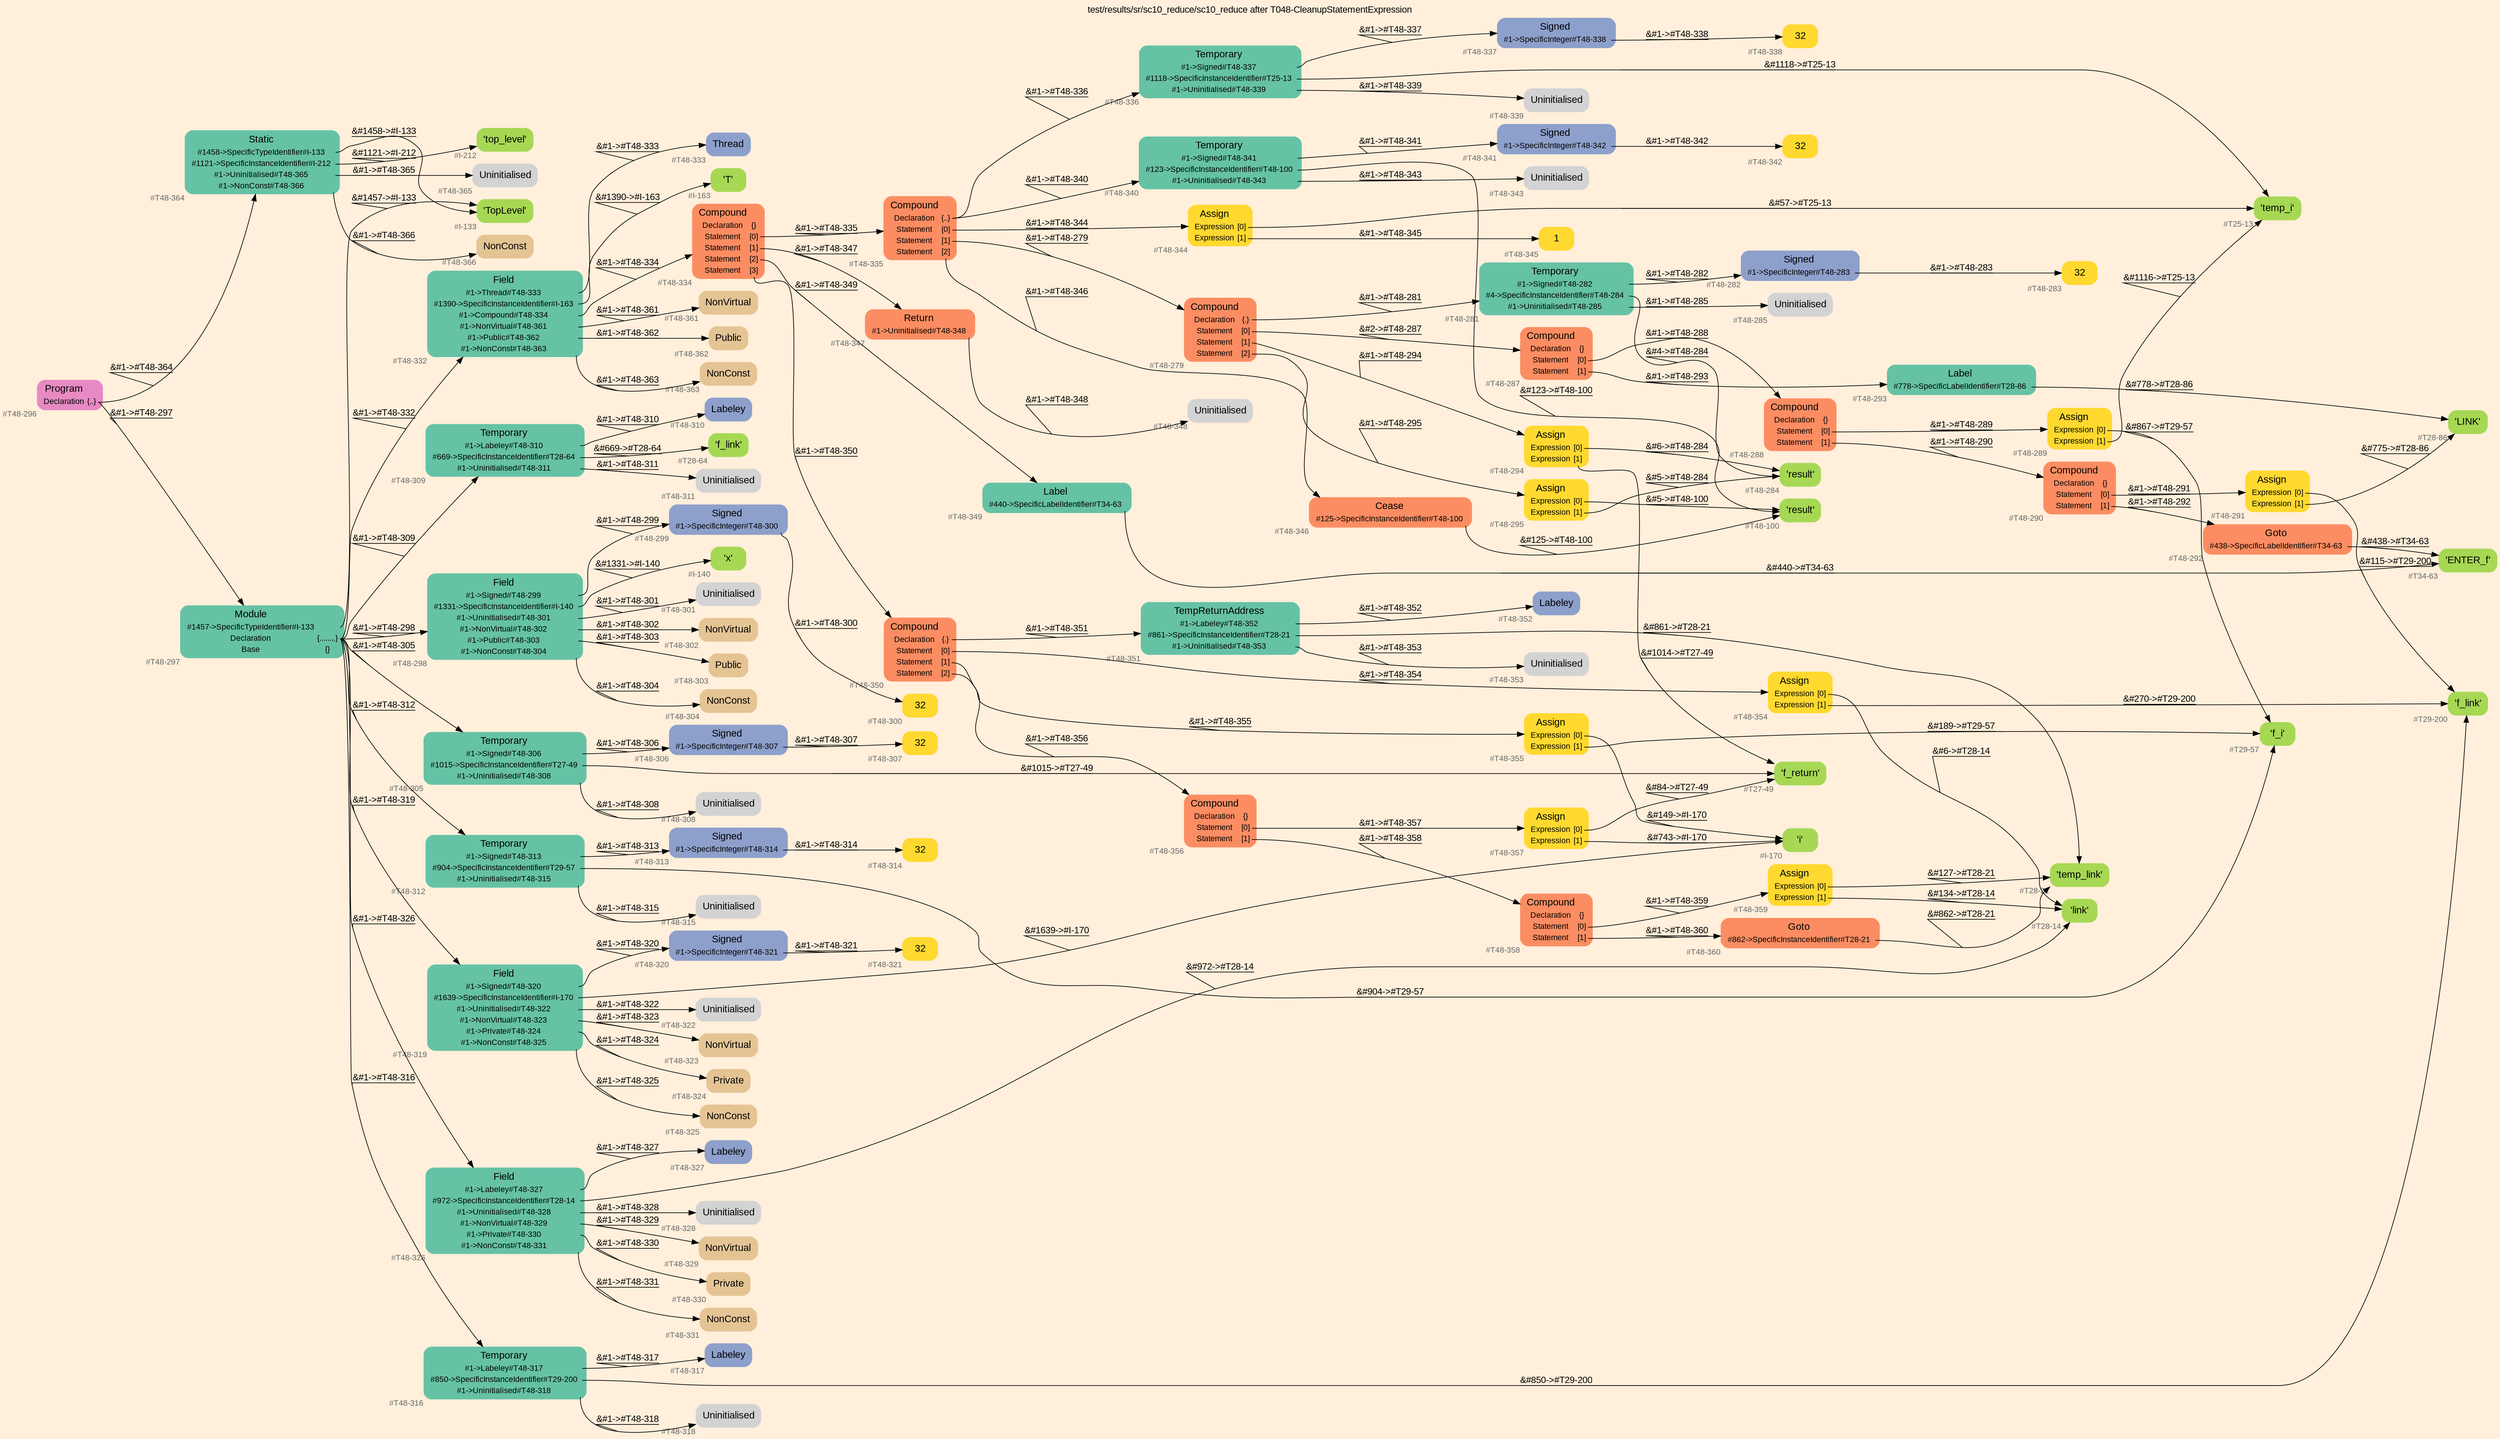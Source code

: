 digraph "test/results/sr/sc10_reduce/sc10_reduce after T048-CleanupStatementExpression" {
label = "test/results/sr/sc10_reduce/sc10_reduce after T048-CleanupStatementExpression"
labelloc = t
graph [
    rankdir = "LR"
    ranksep = 0.3
    bgcolor = antiquewhite1
    color = black
    fontcolor = black
    fontname = "Arial"
];
node [
    fontname = "Arial"
];
edge [
    fontname = "Arial"
];

// -------------------- node figure --------------------
// -------- block #T48-296 ----------
"#T48-296" [
    fillcolor = "/set28/4"
    xlabel = "#T48-296"
    fontsize = "12"
    fontcolor = grey40
    shape = "plaintext"
    label = <<TABLE BORDER="0" CELLBORDER="0" CELLSPACING="0">
     <TR><TD><FONT COLOR="black" POINT-SIZE="15">Program</FONT></TD></TR>
     <TR><TD><FONT COLOR="black" POINT-SIZE="12">Declaration</FONT></TD><TD PORT="port0"><FONT COLOR="black" POINT-SIZE="12">{..}</FONT></TD></TR>
    </TABLE>>
    style = "rounded,filled"
];

// -------- block #T48-297 ----------
"#T48-297" [
    fillcolor = "/set28/1"
    xlabel = "#T48-297"
    fontsize = "12"
    fontcolor = grey40
    shape = "plaintext"
    label = <<TABLE BORDER="0" CELLBORDER="0" CELLSPACING="0">
     <TR><TD><FONT COLOR="black" POINT-SIZE="15">Module</FONT></TD></TR>
     <TR><TD><FONT COLOR="black" POINT-SIZE="12">#1457-&gt;SpecificTypeIdentifier#I-133</FONT></TD><TD PORT="port0"></TD></TR>
     <TR><TD><FONT COLOR="black" POINT-SIZE="12">Declaration</FONT></TD><TD PORT="port1"><FONT COLOR="black" POINT-SIZE="12">{........}</FONT></TD></TR>
     <TR><TD><FONT COLOR="black" POINT-SIZE="12">Base</FONT></TD><TD PORT="port2"><FONT COLOR="black" POINT-SIZE="12">{}</FONT></TD></TR>
    </TABLE>>
    style = "rounded,filled"
];

// -------- block #I-133 ----------
"#I-133" [
    fillcolor = "/set28/5"
    xlabel = "#I-133"
    fontsize = "12"
    fontcolor = grey40
    shape = "plaintext"
    label = <<TABLE BORDER="0" CELLBORDER="0" CELLSPACING="0">
     <TR><TD><FONT COLOR="black" POINT-SIZE="15">'TopLevel'</FONT></TD></TR>
    </TABLE>>
    style = "rounded,filled"
];

// -------- block #T48-298 ----------
"#T48-298" [
    fillcolor = "/set28/1"
    xlabel = "#T48-298"
    fontsize = "12"
    fontcolor = grey40
    shape = "plaintext"
    label = <<TABLE BORDER="0" CELLBORDER="0" CELLSPACING="0">
     <TR><TD><FONT COLOR="black" POINT-SIZE="15">Field</FONT></TD></TR>
     <TR><TD><FONT COLOR="black" POINT-SIZE="12">#1-&gt;Signed#T48-299</FONT></TD><TD PORT="port0"></TD></TR>
     <TR><TD><FONT COLOR="black" POINT-SIZE="12">#1331-&gt;SpecificInstanceIdentifier#I-140</FONT></TD><TD PORT="port1"></TD></TR>
     <TR><TD><FONT COLOR="black" POINT-SIZE="12">#1-&gt;Uninitialised#T48-301</FONT></TD><TD PORT="port2"></TD></TR>
     <TR><TD><FONT COLOR="black" POINT-SIZE="12">#1-&gt;NonVirtual#T48-302</FONT></TD><TD PORT="port3"></TD></TR>
     <TR><TD><FONT COLOR="black" POINT-SIZE="12">#1-&gt;Public#T48-303</FONT></TD><TD PORT="port4"></TD></TR>
     <TR><TD><FONT COLOR="black" POINT-SIZE="12">#1-&gt;NonConst#T48-304</FONT></TD><TD PORT="port5"></TD></TR>
    </TABLE>>
    style = "rounded,filled"
];

// -------- block #T48-299 ----------
"#T48-299" [
    fillcolor = "/set28/3"
    xlabel = "#T48-299"
    fontsize = "12"
    fontcolor = grey40
    shape = "plaintext"
    label = <<TABLE BORDER="0" CELLBORDER="0" CELLSPACING="0">
     <TR><TD><FONT COLOR="black" POINT-SIZE="15">Signed</FONT></TD></TR>
     <TR><TD><FONT COLOR="black" POINT-SIZE="12">#1-&gt;SpecificInteger#T48-300</FONT></TD><TD PORT="port0"></TD></TR>
    </TABLE>>
    style = "rounded,filled"
];

// -------- block #T48-300 ----------
"#T48-300" [
    fillcolor = "/set28/6"
    xlabel = "#T48-300"
    fontsize = "12"
    fontcolor = grey40
    shape = "plaintext"
    label = <<TABLE BORDER="0" CELLBORDER="0" CELLSPACING="0">
     <TR><TD><FONT COLOR="black" POINT-SIZE="15">32</FONT></TD></TR>
    </TABLE>>
    style = "rounded,filled"
];

// -------- block #I-140 ----------
"#I-140" [
    fillcolor = "/set28/5"
    xlabel = "#I-140"
    fontsize = "12"
    fontcolor = grey40
    shape = "plaintext"
    label = <<TABLE BORDER="0" CELLBORDER="0" CELLSPACING="0">
     <TR><TD><FONT COLOR="black" POINT-SIZE="15">'x'</FONT></TD></TR>
    </TABLE>>
    style = "rounded,filled"
];

// -------- block #T48-301 ----------
"#T48-301" [
    xlabel = "#T48-301"
    fontsize = "12"
    fontcolor = grey40
    shape = "plaintext"
    label = <<TABLE BORDER="0" CELLBORDER="0" CELLSPACING="0">
     <TR><TD><FONT COLOR="black" POINT-SIZE="15">Uninitialised</FONT></TD></TR>
    </TABLE>>
    style = "rounded,filled"
];

// -------- block #T48-302 ----------
"#T48-302" [
    fillcolor = "/set28/7"
    xlabel = "#T48-302"
    fontsize = "12"
    fontcolor = grey40
    shape = "plaintext"
    label = <<TABLE BORDER="0" CELLBORDER="0" CELLSPACING="0">
     <TR><TD><FONT COLOR="black" POINT-SIZE="15">NonVirtual</FONT></TD></TR>
    </TABLE>>
    style = "rounded,filled"
];

// -------- block #T48-303 ----------
"#T48-303" [
    fillcolor = "/set28/7"
    xlabel = "#T48-303"
    fontsize = "12"
    fontcolor = grey40
    shape = "plaintext"
    label = <<TABLE BORDER="0" CELLBORDER="0" CELLSPACING="0">
     <TR><TD><FONT COLOR="black" POINT-SIZE="15">Public</FONT></TD></TR>
    </TABLE>>
    style = "rounded,filled"
];

// -------- block #T48-304 ----------
"#T48-304" [
    fillcolor = "/set28/7"
    xlabel = "#T48-304"
    fontsize = "12"
    fontcolor = grey40
    shape = "plaintext"
    label = <<TABLE BORDER="0" CELLBORDER="0" CELLSPACING="0">
     <TR><TD><FONT COLOR="black" POINT-SIZE="15">NonConst</FONT></TD></TR>
    </TABLE>>
    style = "rounded,filled"
];

// -------- block #T48-305 ----------
"#T48-305" [
    fillcolor = "/set28/1"
    xlabel = "#T48-305"
    fontsize = "12"
    fontcolor = grey40
    shape = "plaintext"
    label = <<TABLE BORDER="0" CELLBORDER="0" CELLSPACING="0">
     <TR><TD><FONT COLOR="black" POINT-SIZE="15">Temporary</FONT></TD></TR>
     <TR><TD><FONT COLOR="black" POINT-SIZE="12">#1-&gt;Signed#T48-306</FONT></TD><TD PORT="port0"></TD></TR>
     <TR><TD><FONT COLOR="black" POINT-SIZE="12">#1015-&gt;SpecificInstanceIdentifier#T27-49</FONT></TD><TD PORT="port1"></TD></TR>
     <TR><TD><FONT COLOR="black" POINT-SIZE="12">#1-&gt;Uninitialised#T48-308</FONT></TD><TD PORT="port2"></TD></TR>
    </TABLE>>
    style = "rounded,filled"
];

// -------- block #T48-306 ----------
"#T48-306" [
    fillcolor = "/set28/3"
    xlabel = "#T48-306"
    fontsize = "12"
    fontcolor = grey40
    shape = "plaintext"
    label = <<TABLE BORDER="0" CELLBORDER="0" CELLSPACING="0">
     <TR><TD><FONT COLOR="black" POINT-SIZE="15">Signed</FONT></TD></TR>
     <TR><TD><FONT COLOR="black" POINT-SIZE="12">#1-&gt;SpecificInteger#T48-307</FONT></TD><TD PORT="port0"></TD></TR>
    </TABLE>>
    style = "rounded,filled"
];

// -------- block #T48-307 ----------
"#T48-307" [
    fillcolor = "/set28/6"
    xlabel = "#T48-307"
    fontsize = "12"
    fontcolor = grey40
    shape = "plaintext"
    label = <<TABLE BORDER="0" CELLBORDER="0" CELLSPACING="0">
     <TR><TD><FONT COLOR="black" POINT-SIZE="15">32</FONT></TD></TR>
    </TABLE>>
    style = "rounded,filled"
];

// -------- block #T27-49 ----------
"#T27-49" [
    fillcolor = "/set28/5"
    xlabel = "#T27-49"
    fontsize = "12"
    fontcolor = grey40
    shape = "plaintext"
    label = <<TABLE BORDER="0" CELLBORDER="0" CELLSPACING="0">
     <TR><TD><FONT COLOR="black" POINT-SIZE="15">'f_return'</FONT></TD></TR>
    </TABLE>>
    style = "rounded,filled"
];

// -------- block #T48-308 ----------
"#T48-308" [
    xlabel = "#T48-308"
    fontsize = "12"
    fontcolor = grey40
    shape = "plaintext"
    label = <<TABLE BORDER="0" CELLBORDER="0" CELLSPACING="0">
     <TR><TD><FONT COLOR="black" POINT-SIZE="15">Uninitialised</FONT></TD></TR>
    </TABLE>>
    style = "rounded,filled"
];

// -------- block #T48-309 ----------
"#T48-309" [
    fillcolor = "/set28/1"
    xlabel = "#T48-309"
    fontsize = "12"
    fontcolor = grey40
    shape = "plaintext"
    label = <<TABLE BORDER="0" CELLBORDER="0" CELLSPACING="0">
     <TR><TD><FONT COLOR="black" POINT-SIZE="15">Temporary</FONT></TD></TR>
     <TR><TD><FONT COLOR="black" POINT-SIZE="12">#1-&gt;Labeley#T48-310</FONT></TD><TD PORT="port0"></TD></TR>
     <TR><TD><FONT COLOR="black" POINT-SIZE="12">#669-&gt;SpecificInstanceIdentifier#T28-64</FONT></TD><TD PORT="port1"></TD></TR>
     <TR><TD><FONT COLOR="black" POINT-SIZE="12">#1-&gt;Uninitialised#T48-311</FONT></TD><TD PORT="port2"></TD></TR>
    </TABLE>>
    style = "rounded,filled"
];

// -------- block #T48-310 ----------
"#T48-310" [
    fillcolor = "/set28/3"
    xlabel = "#T48-310"
    fontsize = "12"
    fontcolor = grey40
    shape = "plaintext"
    label = <<TABLE BORDER="0" CELLBORDER="0" CELLSPACING="0">
     <TR><TD><FONT COLOR="black" POINT-SIZE="15">Labeley</FONT></TD></TR>
    </TABLE>>
    style = "rounded,filled"
];

// -------- block #T28-64 ----------
"#T28-64" [
    fillcolor = "/set28/5"
    xlabel = "#T28-64"
    fontsize = "12"
    fontcolor = grey40
    shape = "plaintext"
    label = <<TABLE BORDER="0" CELLBORDER="0" CELLSPACING="0">
     <TR><TD><FONT COLOR="black" POINT-SIZE="15">'f_link'</FONT></TD></TR>
    </TABLE>>
    style = "rounded,filled"
];

// -------- block #T48-311 ----------
"#T48-311" [
    xlabel = "#T48-311"
    fontsize = "12"
    fontcolor = grey40
    shape = "plaintext"
    label = <<TABLE BORDER="0" CELLBORDER="0" CELLSPACING="0">
     <TR><TD><FONT COLOR="black" POINT-SIZE="15">Uninitialised</FONT></TD></TR>
    </TABLE>>
    style = "rounded,filled"
];

// -------- block #T48-312 ----------
"#T48-312" [
    fillcolor = "/set28/1"
    xlabel = "#T48-312"
    fontsize = "12"
    fontcolor = grey40
    shape = "plaintext"
    label = <<TABLE BORDER="0" CELLBORDER="0" CELLSPACING="0">
     <TR><TD><FONT COLOR="black" POINT-SIZE="15">Temporary</FONT></TD></TR>
     <TR><TD><FONT COLOR="black" POINT-SIZE="12">#1-&gt;Signed#T48-313</FONT></TD><TD PORT="port0"></TD></TR>
     <TR><TD><FONT COLOR="black" POINT-SIZE="12">#904-&gt;SpecificInstanceIdentifier#T29-57</FONT></TD><TD PORT="port1"></TD></TR>
     <TR><TD><FONT COLOR="black" POINT-SIZE="12">#1-&gt;Uninitialised#T48-315</FONT></TD><TD PORT="port2"></TD></TR>
    </TABLE>>
    style = "rounded,filled"
];

// -------- block #T48-313 ----------
"#T48-313" [
    fillcolor = "/set28/3"
    xlabel = "#T48-313"
    fontsize = "12"
    fontcolor = grey40
    shape = "plaintext"
    label = <<TABLE BORDER="0" CELLBORDER="0" CELLSPACING="0">
     <TR><TD><FONT COLOR="black" POINT-SIZE="15">Signed</FONT></TD></TR>
     <TR><TD><FONT COLOR="black" POINT-SIZE="12">#1-&gt;SpecificInteger#T48-314</FONT></TD><TD PORT="port0"></TD></TR>
    </TABLE>>
    style = "rounded,filled"
];

// -------- block #T48-314 ----------
"#T48-314" [
    fillcolor = "/set28/6"
    xlabel = "#T48-314"
    fontsize = "12"
    fontcolor = grey40
    shape = "plaintext"
    label = <<TABLE BORDER="0" CELLBORDER="0" CELLSPACING="0">
     <TR><TD><FONT COLOR="black" POINT-SIZE="15">32</FONT></TD></TR>
    </TABLE>>
    style = "rounded,filled"
];

// -------- block #T29-57 ----------
"#T29-57" [
    fillcolor = "/set28/5"
    xlabel = "#T29-57"
    fontsize = "12"
    fontcolor = grey40
    shape = "plaintext"
    label = <<TABLE BORDER="0" CELLBORDER="0" CELLSPACING="0">
     <TR><TD><FONT COLOR="black" POINT-SIZE="15">'f_i'</FONT></TD></TR>
    </TABLE>>
    style = "rounded,filled"
];

// -------- block #T48-315 ----------
"#T48-315" [
    xlabel = "#T48-315"
    fontsize = "12"
    fontcolor = grey40
    shape = "plaintext"
    label = <<TABLE BORDER="0" CELLBORDER="0" CELLSPACING="0">
     <TR><TD><FONT COLOR="black" POINT-SIZE="15">Uninitialised</FONT></TD></TR>
    </TABLE>>
    style = "rounded,filled"
];

// -------- block #T48-316 ----------
"#T48-316" [
    fillcolor = "/set28/1"
    xlabel = "#T48-316"
    fontsize = "12"
    fontcolor = grey40
    shape = "plaintext"
    label = <<TABLE BORDER="0" CELLBORDER="0" CELLSPACING="0">
     <TR><TD><FONT COLOR="black" POINT-SIZE="15">Temporary</FONT></TD></TR>
     <TR><TD><FONT COLOR="black" POINT-SIZE="12">#1-&gt;Labeley#T48-317</FONT></TD><TD PORT="port0"></TD></TR>
     <TR><TD><FONT COLOR="black" POINT-SIZE="12">#850-&gt;SpecificInstanceIdentifier#T29-200</FONT></TD><TD PORT="port1"></TD></TR>
     <TR><TD><FONT COLOR="black" POINT-SIZE="12">#1-&gt;Uninitialised#T48-318</FONT></TD><TD PORT="port2"></TD></TR>
    </TABLE>>
    style = "rounded,filled"
];

// -------- block #T48-317 ----------
"#T48-317" [
    fillcolor = "/set28/3"
    xlabel = "#T48-317"
    fontsize = "12"
    fontcolor = grey40
    shape = "plaintext"
    label = <<TABLE BORDER="0" CELLBORDER="0" CELLSPACING="0">
     <TR><TD><FONT COLOR="black" POINT-SIZE="15">Labeley</FONT></TD></TR>
    </TABLE>>
    style = "rounded,filled"
];

// -------- block #T29-200 ----------
"#T29-200" [
    fillcolor = "/set28/5"
    xlabel = "#T29-200"
    fontsize = "12"
    fontcolor = grey40
    shape = "plaintext"
    label = <<TABLE BORDER="0" CELLBORDER="0" CELLSPACING="0">
     <TR><TD><FONT COLOR="black" POINT-SIZE="15">'f_link'</FONT></TD></TR>
    </TABLE>>
    style = "rounded,filled"
];

// -------- block #T48-318 ----------
"#T48-318" [
    xlabel = "#T48-318"
    fontsize = "12"
    fontcolor = grey40
    shape = "plaintext"
    label = <<TABLE BORDER="0" CELLBORDER="0" CELLSPACING="0">
     <TR><TD><FONT COLOR="black" POINT-SIZE="15">Uninitialised</FONT></TD></TR>
    </TABLE>>
    style = "rounded,filled"
];

// -------- block #T48-319 ----------
"#T48-319" [
    fillcolor = "/set28/1"
    xlabel = "#T48-319"
    fontsize = "12"
    fontcolor = grey40
    shape = "plaintext"
    label = <<TABLE BORDER="0" CELLBORDER="0" CELLSPACING="0">
     <TR><TD><FONT COLOR="black" POINT-SIZE="15">Field</FONT></TD></TR>
     <TR><TD><FONT COLOR="black" POINT-SIZE="12">#1-&gt;Signed#T48-320</FONT></TD><TD PORT="port0"></TD></TR>
     <TR><TD><FONT COLOR="black" POINT-SIZE="12">#1639-&gt;SpecificInstanceIdentifier#I-170</FONT></TD><TD PORT="port1"></TD></TR>
     <TR><TD><FONT COLOR="black" POINT-SIZE="12">#1-&gt;Uninitialised#T48-322</FONT></TD><TD PORT="port2"></TD></TR>
     <TR><TD><FONT COLOR="black" POINT-SIZE="12">#1-&gt;NonVirtual#T48-323</FONT></TD><TD PORT="port3"></TD></TR>
     <TR><TD><FONT COLOR="black" POINT-SIZE="12">#1-&gt;Private#T48-324</FONT></TD><TD PORT="port4"></TD></TR>
     <TR><TD><FONT COLOR="black" POINT-SIZE="12">#1-&gt;NonConst#T48-325</FONT></TD><TD PORT="port5"></TD></TR>
    </TABLE>>
    style = "rounded,filled"
];

// -------- block #T48-320 ----------
"#T48-320" [
    fillcolor = "/set28/3"
    xlabel = "#T48-320"
    fontsize = "12"
    fontcolor = grey40
    shape = "plaintext"
    label = <<TABLE BORDER="0" CELLBORDER="0" CELLSPACING="0">
     <TR><TD><FONT COLOR="black" POINT-SIZE="15">Signed</FONT></TD></TR>
     <TR><TD><FONT COLOR="black" POINT-SIZE="12">#1-&gt;SpecificInteger#T48-321</FONT></TD><TD PORT="port0"></TD></TR>
    </TABLE>>
    style = "rounded,filled"
];

// -------- block #T48-321 ----------
"#T48-321" [
    fillcolor = "/set28/6"
    xlabel = "#T48-321"
    fontsize = "12"
    fontcolor = grey40
    shape = "plaintext"
    label = <<TABLE BORDER="0" CELLBORDER="0" CELLSPACING="0">
     <TR><TD><FONT COLOR="black" POINT-SIZE="15">32</FONT></TD></TR>
    </TABLE>>
    style = "rounded,filled"
];

// -------- block #I-170 ----------
"#I-170" [
    fillcolor = "/set28/5"
    xlabel = "#I-170"
    fontsize = "12"
    fontcolor = grey40
    shape = "plaintext"
    label = <<TABLE BORDER="0" CELLBORDER="0" CELLSPACING="0">
     <TR><TD><FONT COLOR="black" POINT-SIZE="15">'i'</FONT></TD></TR>
    </TABLE>>
    style = "rounded,filled"
];

// -------- block #T48-322 ----------
"#T48-322" [
    xlabel = "#T48-322"
    fontsize = "12"
    fontcolor = grey40
    shape = "plaintext"
    label = <<TABLE BORDER="0" CELLBORDER="0" CELLSPACING="0">
     <TR><TD><FONT COLOR="black" POINT-SIZE="15">Uninitialised</FONT></TD></TR>
    </TABLE>>
    style = "rounded,filled"
];

// -------- block #T48-323 ----------
"#T48-323" [
    fillcolor = "/set28/7"
    xlabel = "#T48-323"
    fontsize = "12"
    fontcolor = grey40
    shape = "plaintext"
    label = <<TABLE BORDER="0" CELLBORDER="0" CELLSPACING="0">
     <TR><TD><FONT COLOR="black" POINT-SIZE="15">NonVirtual</FONT></TD></TR>
    </TABLE>>
    style = "rounded,filled"
];

// -------- block #T48-324 ----------
"#T48-324" [
    fillcolor = "/set28/7"
    xlabel = "#T48-324"
    fontsize = "12"
    fontcolor = grey40
    shape = "plaintext"
    label = <<TABLE BORDER="0" CELLBORDER="0" CELLSPACING="0">
     <TR><TD><FONT COLOR="black" POINT-SIZE="15">Private</FONT></TD></TR>
    </TABLE>>
    style = "rounded,filled"
];

// -------- block #T48-325 ----------
"#T48-325" [
    fillcolor = "/set28/7"
    xlabel = "#T48-325"
    fontsize = "12"
    fontcolor = grey40
    shape = "plaintext"
    label = <<TABLE BORDER="0" CELLBORDER="0" CELLSPACING="0">
     <TR><TD><FONT COLOR="black" POINT-SIZE="15">NonConst</FONT></TD></TR>
    </TABLE>>
    style = "rounded,filled"
];

// -------- block #T48-326 ----------
"#T48-326" [
    fillcolor = "/set28/1"
    xlabel = "#T48-326"
    fontsize = "12"
    fontcolor = grey40
    shape = "plaintext"
    label = <<TABLE BORDER="0" CELLBORDER="0" CELLSPACING="0">
     <TR><TD><FONT COLOR="black" POINT-SIZE="15">Field</FONT></TD></TR>
     <TR><TD><FONT COLOR="black" POINT-SIZE="12">#1-&gt;Labeley#T48-327</FONT></TD><TD PORT="port0"></TD></TR>
     <TR><TD><FONT COLOR="black" POINT-SIZE="12">#972-&gt;SpecificInstanceIdentifier#T28-14</FONT></TD><TD PORT="port1"></TD></TR>
     <TR><TD><FONT COLOR="black" POINT-SIZE="12">#1-&gt;Uninitialised#T48-328</FONT></TD><TD PORT="port2"></TD></TR>
     <TR><TD><FONT COLOR="black" POINT-SIZE="12">#1-&gt;NonVirtual#T48-329</FONT></TD><TD PORT="port3"></TD></TR>
     <TR><TD><FONT COLOR="black" POINT-SIZE="12">#1-&gt;Private#T48-330</FONT></TD><TD PORT="port4"></TD></TR>
     <TR><TD><FONT COLOR="black" POINT-SIZE="12">#1-&gt;NonConst#T48-331</FONT></TD><TD PORT="port5"></TD></TR>
    </TABLE>>
    style = "rounded,filled"
];

// -------- block #T48-327 ----------
"#T48-327" [
    fillcolor = "/set28/3"
    xlabel = "#T48-327"
    fontsize = "12"
    fontcolor = grey40
    shape = "plaintext"
    label = <<TABLE BORDER="0" CELLBORDER="0" CELLSPACING="0">
     <TR><TD><FONT COLOR="black" POINT-SIZE="15">Labeley</FONT></TD></TR>
    </TABLE>>
    style = "rounded,filled"
];

// -------- block #T28-14 ----------
"#T28-14" [
    fillcolor = "/set28/5"
    xlabel = "#T28-14"
    fontsize = "12"
    fontcolor = grey40
    shape = "plaintext"
    label = <<TABLE BORDER="0" CELLBORDER="0" CELLSPACING="0">
     <TR><TD><FONT COLOR="black" POINT-SIZE="15">'link'</FONT></TD></TR>
    </TABLE>>
    style = "rounded,filled"
];

// -------- block #T48-328 ----------
"#T48-328" [
    xlabel = "#T48-328"
    fontsize = "12"
    fontcolor = grey40
    shape = "plaintext"
    label = <<TABLE BORDER="0" CELLBORDER="0" CELLSPACING="0">
     <TR><TD><FONT COLOR="black" POINT-SIZE="15">Uninitialised</FONT></TD></TR>
    </TABLE>>
    style = "rounded,filled"
];

// -------- block #T48-329 ----------
"#T48-329" [
    fillcolor = "/set28/7"
    xlabel = "#T48-329"
    fontsize = "12"
    fontcolor = grey40
    shape = "plaintext"
    label = <<TABLE BORDER="0" CELLBORDER="0" CELLSPACING="0">
     <TR><TD><FONT COLOR="black" POINT-SIZE="15">NonVirtual</FONT></TD></TR>
    </TABLE>>
    style = "rounded,filled"
];

// -------- block #T48-330 ----------
"#T48-330" [
    fillcolor = "/set28/7"
    xlabel = "#T48-330"
    fontsize = "12"
    fontcolor = grey40
    shape = "plaintext"
    label = <<TABLE BORDER="0" CELLBORDER="0" CELLSPACING="0">
     <TR><TD><FONT COLOR="black" POINT-SIZE="15">Private</FONT></TD></TR>
    </TABLE>>
    style = "rounded,filled"
];

// -------- block #T48-331 ----------
"#T48-331" [
    fillcolor = "/set28/7"
    xlabel = "#T48-331"
    fontsize = "12"
    fontcolor = grey40
    shape = "plaintext"
    label = <<TABLE BORDER="0" CELLBORDER="0" CELLSPACING="0">
     <TR><TD><FONT COLOR="black" POINT-SIZE="15">NonConst</FONT></TD></TR>
    </TABLE>>
    style = "rounded,filled"
];

// -------- block #T48-332 ----------
"#T48-332" [
    fillcolor = "/set28/1"
    xlabel = "#T48-332"
    fontsize = "12"
    fontcolor = grey40
    shape = "plaintext"
    label = <<TABLE BORDER="0" CELLBORDER="0" CELLSPACING="0">
     <TR><TD><FONT COLOR="black" POINT-SIZE="15">Field</FONT></TD></TR>
     <TR><TD><FONT COLOR="black" POINT-SIZE="12">#1-&gt;Thread#T48-333</FONT></TD><TD PORT="port0"></TD></TR>
     <TR><TD><FONT COLOR="black" POINT-SIZE="12">#1390-&gt;SpecificInstanceIdentifier#I-163</FONT></TD><TD PORT="port1"></TD></TR>
     <TR><TD><FONT COLOR="black" POINT-SIZE="12">#1-&gt;Compound#T48-334</FONT></TD><TD PORT="port2"></TD></TR>
     <TR><TD><FONT COLOR="black" POINT-SIZE="12">#1-&gt;NonVirtual#T48-361</FONT></TD><TD PORT="port3"></TD></TR>
     <TR><TD><FONT COLOR="black" POINT-SIZE="12">#1-&gt;Public#T48-362</FONT></TD><TD PORT="port4"></TD></TR>
     <TR><TD><FONT COLOR="black" POINT-SIZE="12">#1-&gt;NonConst#T48-363</FONT></TD><TD PORT="port5"></TD></TR>
    </TABLE>>
    style = "rounded,filled"
];

// -------- block #T48-333 ----------
"#T48-333" [
    fillcolor = "/set28/3"
    xlabel = "#T48-333"
    fontsize = "12"
    fontcolor = grey40
    shape = "plaintext"
    label = <<TABLE BORDER="0" CELLBORDER="0" CELLSPACING="0">
     <TR><TD><FONT COLOR="black" POINT-SIZE="15">Thread</FONT></TD></TR>
    </TABLE>>
    style = "rounded,filled"
];

// -------- block #I-163 ----------
"#I-163" [
    fillcolor = "/set28/5"
    xlabel = "#I-163"
    fontsize = "12"
    fontcolor = grey40
    shape = "plaintext"
    label = <<TABLE BORDER="0" CELLBORDER="0" CELLSPACING="0">
     <TR><TD><FONT COLOR="black" POINT-SIZE="15">'T'</FONT></TD></TR>
    </TABLE>>
    style = "rounded,filled"
];

// -------- block #T48-334 ----------
"#T48-334" [
    fillcolor = "/set28/2"
    xlabel = "#T48-334"
    fontsize = "12"
    fontcolor = grey40
    shape = "plaintext"
    label = <<TABLE BORDER="0" CELLBORDER="0" CELLSPACING="0">
     <TR><TD><FONT COLOR="black" POINT-SIZE="15">Compound</FONT></TD></TR>
     <TR><TD><FONT COLOR="black" POINT-SIZE="12">Declaration</FONT></TD><TD PORT="port0"><FONT COLOR="black" POINT-SIZE="12">{}</FONT></TD></TR>
     <TR><TD><FONT COLOR="black" POINT-SIZE="12">Statement</FONT></TD><TD PORT="port1"><FONT COLOR="black" POINT-SIZE="12">[0]</FONT></TD></TR>
     <TR><TD><FONT COLOR="black" POINT-SIZE="12">Statement</FONT></TD><TD PORT="port2"><FONT COLOR="black" POINT-SIZE="12">[1]</FONT></TD></TR>
     <TR><TD><FONT COLOR="black" POINT-SIZE="12">Statement</FONT></TD><TD PORT="port3"><FONT COLOR="black" POINT-SIZE="12">[2]</FONT></TD></TR>
     <TR><TD><FONT COLOR="black" POINT-SIZE="12">Statement</FONT></TD><TD PORT="port4"><FONT COLOR="black" POINT-SIZE="12">[3]</FONT></TD></TR>
    </TABLE>>
    style = "rounded,filled"
];

// -------- block #T48-335 ----------
"#T48-335" [
    fillcolor = "/set28/2"
    xlabel = "#T48-335"
    fontsize = "12"
    fontcolor = grey40
    shape = "plaintext"
    label = <<TABLE BORDER="0" CELLBORDER="0" CELLSPACING="0">
     <TR><TD><FONT COLOR="black" POINT-SIZE="15">Compound</FONT></TD></TR>
     <TR><TD><FONT COLOR="black" POINT-SIZE="12">Declaration</FONT></TD><TD PORT="port0"><FONT COLOR="black" POINT-SIZE="12">{..}</FONT></TD></TR>
     <TR><TD><FONT COLOR="black" POINT-SIZE="12">Statement</FONT></TD><TD PORT="port1"><FONT COLOR="black" POINT-SIZE="12">[0]</FONT></TD></TR>
     <TR><TD><FONT COLOR="black" POINT-SIZE="12">Statement</FONT></TD><TD PORT="port2"><FONT COLOR="black" POINT-SIZE="12">[1]</FONT></TD></TR>
     <TR><TD><FONT COLOR="black" POINT-SIZE="12">Statement</FONT></TD><TD PORT="port3"><FONT COLOR="black" POINT-SIZE="12">[2]</FONT></TD></TR>
    </TABLE>>
    style = "rounded,filled"
];

// -------- block #T48-336 ----------
"#T48-336" [
    fillcolor = "/set28/1"
    xlabel = "#T48-336"
    fontsize = "12"
    fontcolor = grey40
    shape = "plaintext"
    label = <<TABLE BORDER="0" CELLBORDER="0" CELLSPACING="0">
     <TR><TD><FONT COLOR="black" POINT-SIZE="15">Temporary</FONT></TD></TR>
     <TR><TD><FONT COLOR="black" POINT-SIZE="12">#1-&gt;Signed#T48-337</FONT></TD><TD PORT="port0"></TD></TR>
     <TR><TD><FONT COLOR="black" POINT-SIZE="12">#1118-&gt;SpecificInstanceIdentifier#T25-13</FONT></TD><TD PORT="port1"></TD></TR>
     <TR><TD><FONT COLOR="black" POINT-SIZE="12">#1-&gt;Uninitialised#T48-339</FONT></TD><TD PORT="port2"></TD></TR>
    </TABLE>>
    style = "rounded,filled"
];

// -------- block #T48-337 ----------
"#T48-337" [
    fillcolor = "/set28/3"
    xlabel = "#T48-337"
    fontsize = "12"
    fontcolor = grey40
    shape = "plaintext"
    label = <<TABLE BORDER="0" CELLBORDER="0" CELLSPACING="0">
     <TR><TD><FONT COLOR="black" POINT-SIZE="15">Signed</FONT></TD></TR>
     <TR><TD><FONT COLOR="black" POINT-SIZE="12">#1-&gt;SpecificInteger#T48-338</FONT></TD><TD PORT="port0"></TD></TR>
    </TABLE>>
    style = "rounded,filled"
];

// -------- block #T48-338 ----------
"#T48-338" [
    fillcolor = "/set28/6"
    xlabel = "#T48-338"
    fontsize = "12"
    fontcolor = grey40
    shape = "plaintext"
    label = <<TABLE BORDER="0" CELLBORDER="0" CELLSPACING="0">
     <TR><TD><FONT COLOR="black" POINT-SIZE="15">32</FONT></TD></TR>
    </TABLE>>
    style = "rounded,filled"
];

// -------- block #T25-13 ----------
"#T25-13" [
    fillcolor = "/set28/5"
    xlabel = "#T25-13"
    fontsize = "12"
    fontcolor = grey40
    shape = "plaintext"
    label = <<TABLE BORDER="0" CELLBORDER="0" CELLSPACING="0">
     <TR><TD><FONT COLOR="black" POINT-SIZE="15">'temp_i'</FONT></TD></TR>
    </TABLE>>
    style = "rounded,filled"
];

// -------- block #T48-339 ----------
"#T48-339" [
    xlabel = "#T48-339"
    fontsize = "12"
    fontcolor = grey40
    shape = "plaintext"
    label = <<TABLE BORDER="0" CELLBORDER="0" CELLSPACING="0">
     <TR><TD><FONT COLOR="black" POINT-SIZE="15">Uninitialised</FONT></TD></TR>
    </TABLE>>
    style = "rounded,filled"
];

// -------- block #T48-340 ----------
"#T48-340" [
    fillcolor = "/set28/1"
    xlabel = "#T48-340"
    fontsize = "12"
    fontcolor = grey40
    shape = "plaintext"
    label = <<TABLE BORDER="0" CELLBORDER="0" CELLSPACING="0">
     <TR><TD><FONT COLOR="black" POINT-SIZE="15">Temporary</FONT></TD></TR>
     <TR><TD><FONT COLOR="black" POINT-SIZE="12">#1-&gt;Signed#T48-341</FONT></TD><TD PORT="port0"></TD></TR>
     <TR><TD><FONT COLOR="black" POINT-SIZE="12">#123-&gt;SpecificInstanceIdentifier#T48-100</FONT></TD><TD PORT="port1"></TD></TR>
     <TR><TD><FONT COLOR="black" POINT-SIZE="12">#1-&gt;Uninitialised#T48-343</FONT></TD><TD PORT="port2"></TD></TR>
    </TABLE>>
    style = "rounded,filled"
];

// -------- block #T48-341 ----------
"#T48-341" [
    fillcolor = "/set28/3"
    xlabel = "#T48-341"
    fontsize = "12"
    fontcolor = grey40
    shape = "plaintext"
    label = <<TABLE BORDER="0" CELLBORDER="0" CELLSPACING="0">
     <TR><TD><FONT COLOR="black" POINT-SIZE="15">Signed</FONT></TD></TR>
     <TR><TD><FONT COLOR="black" POINT-SIZE="12">#1-&gt;SpecificInteger#T48-342</FONT></TD><TD PORT="port0"></TD></TR>
    </TABLE>>
    style = "rounded,filled"
];

// -------- block #T48-342 ----------
"#T48-342" [
    fillcolor = "/set28/6"
    xlabel = "#T48-342"
    fontsize = "12"
    fontcolor = grey40
    shape = "plaintext"
    label = <<TABLE BORDER="0" CELLBORDER="0" CELLSPACING="0">
     <TR><TD><FONT COLOR="black" POINT-SIZE="15">32</FONT></TD></TR>
    </TABLE>>
    style = "rounded,filled"
];

// -------- block #T48-100 ----------
"#T48-100" [
    fillcolor = "/set28/5"
    xlabel = "#T48-100"
    fontsize = "12"
    fontcolor = grey40
    shape = "plaintext"
    label = <<TABLE BORDER="0" CELLBORDER="0" CELLSPACING="0">
     <TR><TD><FONT COLOR="black" POINT-SIZE="15">'result'</FONT></TD></TR>
    </TABLE>>
    style = "rounded,filled"
];

// -------- block #T48-343 ----------
"#T48-343" [
    xlabel = "#T48-343"
    fontsize = "12"
    fontcolor = grey40
    shape = "plaintext"
    label = <<TABLE BORDER="0" CELLBORDER="0" CELLSPACING="0">
     <TR><TD><FONT COLOR="black" POINT-SIZE="15">Uninitialised</FONT></TD></TR>
    </TABLE>>
    style = "rounded,filled"
];

// -------- block #T48-344 ----------
"#T48-344" [
    fillcolor = "/set28/6"
    xlabel = "#T48-344"
    fontsize = "12"
    fontcolor = grey40
    shape = "plaintext"
    label = <<TABLE BORDER="0" CELLBORDER="0" CELLSPACING="0">
     <TR><TD><FONT COLOR="black" POINT-SIZE="15">Assign</FONT></TD></TR>
     <TR><TD><FONT COLOR="black" POINT-SIZE="12">Expression</FONT></TD><TD PORT="port0"><FONT COLOR="black" POINT-SIZE="12">[0]</FONT></TD></TR>
     <TR><TD><FONT COLOR="black" POINT-SIZE="12">Expression</FONT></TD><TD PORT="port1"><FONT COLOR="black" POINT-SIZE="12">[1]</FONT></TD></TR>
    </TABLE>>
    style = "rounded,filled"
];

// -------- block #T48-345 ----------
"#T48-345" [
    fillcolor = "/set28/6"
    xlabel = "#T48-345"
    fontsize = "12"
    fontcolor = grey40
    shape = "plaintext"
    label = <<TABLE BORDER="0" CELLBORDER="0" CELLSPACING="0">
     <TR><TD><FONT COLOR="black" POINT-SIZE="15">1</FONT></TD></TR>
    </TABLE>>
    style = "rounded,filled"
];

// -------- block #T48-279 ----------
"#T48-279" [
    fillcolor = "/set28/2"
    xlabel = "#T48-279"
    fontsize = "12"
    fontcolor = grey40
    shape = "plaintext"
    label = <<TABLE BORDER="0" CELLBORDER="0" CELLSPACING="0">
     <TR><TD><FONT COLOR="black" POINT-SIZE="15">Compound</FONT></TD></TR>
     <TR><TD><FONT COLOR="black" POINT-SIZE="12">Declaration</FONT></TD><TD PORT="port0"><FONT COLOR="black" POINT-SIZE="12">{.}</FONT></TD></TR>
     <TR><TD><FONT COLOR="black" POINT-SIZE="12">Statement</FONT></TD><TD PORT="port1"><FONT COLOR="black" POINT-SIZE="12">[0]</FONT></TD></TR>
     <TR><TD><FONT COLOR="black" POINT-SIZE="12">Statement</FONT></TD><TD PORT="port2"><FONT COLOR="black" POINT-SIZE="12">[1]</FONT></TD></TR>
     <TR><TD><FONT COLOR="black" POINT-SIZE="12">Statement</FONT></TD><TD PORT="port3"><FONT COLOR="black" POINT-SIZE="12">[2]</FONT></TD></TR>
    </TABLE>>
    style = "rounded,filled"
];

// -------- block #T48-281 ----------
"#T48-281" [
    fillcolor = "/set28/1"
    xlabel = "#T48-281"
    fontsize = "12"
    fontcolor = grey40
    shape = "plaintext"
    label = <<TABLE BORDER="0" CELLBORDER="0" CELLSPACING="0">
     <TR><TD><FONT COLOR="black" POINT-SIZE="15">Temporary</FONT></TD></TR>
     <TR><TD><FONT COLOR="black" POINT-SIZE="12">#1-&gt;Signed#T48-282</FONT></TD><TD PORT="port0"></TD></TR>
     <TR><TD><FONT COLOR="black" POINT-SIZE="12">#4-&gt;SpecificInstanceIdentifier#T48-284</FONT></TD><TD PORT="port1"></TD></TR>
     <TR><TD><FONT COLOR="black" POINT-SIZE="12">#1-&gt;Uninitialised#T48-285</FONT></TD><TD PORT="port2"></TD></TR>
    </TABLE>>
    style = "rounded,filled"
];

// -------- block #T48-282 ----------
"#T48-282" [
    fillcolor = "/set28/3"
    xlabel = "#T48-282"
    fontsize = "12"
    fontcolor = grey40
    shape = "plaintext"
    label = <<TABLE BORDER="0" CELLBORDER="0" CELLSPACING="0">
     <TR><TD><FONT COLOR="black" POINT-SIZE="15">Signed</FONT></TD></TR>
     <TR><TD><FONT COLOR="black" POINT-SIZE="12">#1-&gt;SpecificInteger#T48-283</FONT></TD><TD PORT="port0"></TD></TR>
    </TABLE>>
    style = "rounded,filled"
];

// -------- block #T48-283 ----------
"#T48-283" [
    fillcolor = "/set28/6"
    xlabel = "#T48-283"
    fontsize = "12"
    fontcolor = grey40
    shape = "plaintext"
    label = <<TABLE BORDER="0" CELLBORDER="0" CELLSPACING="0">
     <TR><TD><FONT COLOR="black" POINT-SIZE="15">32</FONT></TD></TR>
    </TABLE>>
    style = "rounded,filled"
];

// -------- block #T48-284 ----------
"#T48-284" [
    fillcolor = "/set28/5"
    xlabel = "#T48-284"
    fontsize = "12"
    fontcolor = grey40
    shape = "plaintext"
    label = <<TABLE BORDER="0" CELLBORDER="0" CELLSPACING="0">
     <TR><TD><FONT COLOR="black" POINT-SIZE="15">'result'</FONT></TD></TR>
    </TABLE>>
    style = "rounded,filled"
];

// -------- block #T48-285 ----------
"#T48-285" [
    xlabel = "#T48-285"
    fontsize = "12"
    fontcolor = grey40
    shape = "plaintext"
    label = <<TABLE BORDER="0" CELLBORDER="0" CELLSPACING="0">
     <TR><TD><FONT COLOR="black" POINT-SIZE="15">Uninitialised</FONT></TD></TR>
    </TABLE>>
    style = "rounded,filled"
];

// -------- block #T48-287 ----------
"#T48-287" [
    fillcolor = "/set28/2"
    xlabel = "#T48-287"
    fontsize = "12"
    fontcolor = grey40
    shape = "plaintext"
    label = <<TABLE BORDER="0" CELLBORDER="0" CELLSPACING="0">
     <TR><TD><FONT COLOR="black" POINT-SIZE="15">Compound</FONT></TD></TR>
     <TR><TD><FONT COLOR="black" POINT-SIZE="12">Declaration</FONT></TD><TD PORT="port0"><FONT COLOR="black" POINT-SIZE="12">{}</FONT></TD></TR>
     <TR><TD><FONT COLOR="black" POINT-SIZE="12">Statement</FONT></TD><TD PORT="port1"><FONT COLOR="black" POINT-SIZE="12">[0]</FONT></TD></TR>
     <TR><TD><FONT COLOR="black" POINT-SIZE="12">Statement</FONT></TD><TD PORT="port2"><FONT COLOR="black" POINT-SIZE="12">[1]</FONT></TD></TR>
    </TABLE>>
    style = "rounded,filled"
];

// -------- block #T48-288 ----------
"#T48-288" [
    fillcolor = "/set28/2"
    xlabel = "#T48-288"
    fontsize = "12"
    fontcolor = grey40
    shape = "plaintext"
    label = <<TABLE BORDER="0" CELLBORDER="0" CELLSPACING="0">
     <TR><TD><FONT COLOR="black" POINT-SIZE="15">Compound</FONT></TD></TR>
     <TR><TD><FONT COLOR="black" POINT-SIZE="12">Declaration</FONT></TD><TD PORT="port0"><FONT COLOR="black" POINT-SIZE="12">{}</FONT></TD></TR>
     <TR><TD><FONT COLOR="black" POINT-SIZE="12">Statement</FONT></TD><TD PORT="port1"><FONT COLOR="black" POINT-SIZE="12">[0]</FONT></TD></TR>
     <TR><TD><FONT COLOR="black" POINT-SIZE="12">Statement</FONT></TD><TD PORT="port2"><FONT COLOR="black" POINT-SIZE="12">[1]</FONT></TD></TR>
    </TABLE>>
    style = "rounded,filled"
];

// -------- block #T48-289 ----------
"#T48-289" [
    fillcolor = "/set28/6"
    xlabel = "#T48-289"
    fontsize = "12"
    fontcolor = grey40
    shape = "plaintext"
    label = <<TABLE BORDER="0" CELLBORDER="0" CELLSPACING="0">
     <TR><TD><FONT COLOR="black" POINT-SIZE="15">Assign</FONT></TD></TR>
     <TR><TD><FONT COLOR="black" POINT-SIZE="12">Expression</FONT></TD><TD PORT="port0"><FONT COLOR="black" POINT-SIZE="12">[0]</FONT></TD></TR>
     <TR><TD><FONT COLOR="black" POINT-SIZE="12">Expression</FONT></TD><TD PORT="port1"><FONT COLOR="black" POINT-SIZE="12">[1]</FONT></TD></TR>
    </TABLE>>
    style = "rounded,filled"
];

// -------- block #T48-290 ----------
"#T48-290" [
    fillcolor = "/set28/2"
    xlabel = "#T48-290"
    fontsize = "12"
    fontcolor = grey40
    shape = "plaintext"
    label = <<TABLE BORDER="0" CELLBORDER="0" CELLSPACING="0">
     <TR><TD><FONT COLOR="black" POINT-SIZE="15">Compound</FONT></TD></TR>
     <TR><TD><FONT COLOR="black" POINT-SIZE="12">Declaration</FONT></TD><TD PORT="port0"><FONT COLOR="black" POINT-SIZE="12">{}</FONT></TD></TR>
     <TR><TD><FONT COLOR="black" POINT-SIZE="12">Statement</FONT></TD><TD PORT="port1"><FONT COLOR="black" POINT-SIZE="12">[0]</FONT></TD></TR>
     <TR><TD><FONT COLOR="black" POINT-SIZE="12">Statement</FONT></TD><TD PORT="port2"><FONT COLOR="black" POINT-SIZE="12">[1]</FONT></TD></TR>
    </TABLE>>
    style = "rounded,filled"
];

// -------- block #T48-291 ----------
"#T48-291" [
    fillcolor = "/set28/6"
    xlabel = "#T48-291"
    fontsize = "12"
    fontcolor = grey40
    shape = "plaintext"
    label = <<TABLE BORDER="0" CELLBORDER="0" CELLSPACING="0">
     <TR><TD><FONT COLOR="black" POINT-SIZE="15">Assign</FONT></TD></TR>
     <TR><TD><FONT COLOR="black" POINT-SIZE="12">Expression</FONT></TD><TD PORT="port0"><FONT COLOR="black" POINT-SIZE="12">[0]</FONT></TD></TR>
     <TR><TD><FONT COLOR="black" POINT-SIZE="12">Expression</FONT></TD><TD PORT="port1"><FONT COLOR="black" POINT-SIZE="12">[1]</FONT></TD></TR>
    </TABLE>>
    style = "rounded,filled"
];

// -------- block #T28-86 ----------
"#T28-86" [
    fillcolor = "/set28/5"
    xlabel = "#T28-86"
    fontsize = "12"
    fontcolor = grey40
    shape = "plaintext"
    label = <<TABLE BORDER="0" CELLBORDER="0" CELLSPACING="0">
     <TR><TD><FONT COLOR="black" POINT-SIZE="15">'LINK'</FONT></TD></TR>
    </TABLE>>
    style = "rounded,filled"
];

// -------- block #T48-292 ----------
"#T48-292" [
    fillcolor = "/set28/2"
    xlabel = "#T48-292"
    fontsize = "12"
    fontcolor = grey40
    shape = "plaintext"
    label = <<TABLE BORDER="0" CELLBORDER="0" CELLSPACING="0">
     <TR><TD><FONT COLOR="black" POINT-SIZE="15">Goto</FONT></TD></TR>
     <TR><TD><FONT COLOR="black" POINT-SIZE="12">#438-&gt;SpecificLabelIdentifier#T34-63</FONT></TD><TD PORT="port0"></TD></TR>
    </TABLE>>
    style = "rounded,filled"
];

// -------- block #T34-63 ----------
"#T34-63" [
    fillcolor = "/set28/5"
    xlabel = "#T34-63"
    fontsize = "12"
    fontcolor = grey40
    shape = "plaintext"
    label = <<TABLE BORDER="0" CELLBORDER="0" CELLSPACING="0">
     <TR><TD><FONT COLOR="black" POINT-SIZE="15">'ENTER_f'</FONT></TD></TR>
    </TABLE>>
    style = "rounded,filled"
];

// -------- block #T48-293 ----------
"#T48-293" [
    fillcolor = "/set28/1"
    xlabel = "#T48-293"
    fontsize = "12"
    fontcolor = grey40
    shape = "plaintext"
    label = <<TABLE BORDER="0" CELLBORDER="0" CELLSPACING="0">
     <TR><TD><FONT COLOR="black" POINT-SIZE="15">Label</FONT></TD></TR>
     <TR><TD><FONT COLOR="black" POINT-SIZE="12">#778-&gt;SpecificLabelIdentifier#T28-86</FONT></TD><TD PORT="port0"></TD></TR>
    </TABLE>>
    style = "rounded,filled"
];

// -------- block #T48-294 ----------
"#T48-294" [
    fillcolor = "/set28/6"
    xlabel = "#T48-294"
    fontsize = "12"
    fontcolor = grey40
    shape = "plaintext"
    label = <<TABLE BORDER="0" CELLBORDER="0" CELLSPACING="0">
     <TR><TD><FONT COLOR="black" POINT-SIZE="15">Assign</FONT></TD></TR>
     <TR><TD><FONT COLOR="black" POINT-SIZE="12">Expression</FONT></TD><TD PORT="port0"><FONT COLOR="black" POINT-SIZE="12">[0]</FONT></TD></TR>
     <TR><TD><FONT COLOR="black" POINT-SIZE="12">Expression</FONT></TD><TD PORT="port1"><FONT COLOR="black" POINT-SIZE="12">[1]</FONT></TD></TR>
    </TABLE>>
    style = "rounded,filled"
];

// -------- block #T48-295 ----------
"#T48-295" [
    fillcolor = "/set28/6"
    xlabel = "#T48-295"
    fontsize = "12"
    fontcolor = grey40
    shape = "plaintext"
    label = <<TABLE BORDER="0" CELLBORDER="0" CELLSPACING="0">
     <TR><TD><FONT COLOR="black" POINT-SIZE="15">Assign</FONT></TD></TR>
     <TR><TD><FONT COLOR="black" POINT-SIZE="12">Expression</FONT></TD><TD PORT="port0"><FONT COLOR="black" POINT-SIZE="12">[0]</FONT></TD></TR>
     <TR><TD><FONT COLOR="black" POINT-SIZE="12">Expression</FONT></TD><TD PORT="port1"><FONT COLOR="black" POINT-SIZE="12">[1]</FONT></TD></TR>
    </TABLE>>
    style = "rounded,filled"
];

// -------- block #T48-346 ----------
"#T48-346" [
    fillcolor = "/set28/2"
    xlabel = "#T48-346"
    fontsize = "12"
    fontcolor = grey40
    shape = "plaintext"
    label = <<TABLE BORDER="0" CELLBORDER="0" CELLSPACING="0">
     <TR><TD><FONT COLOR="black" POINT-SIZE="15">Cease</FONT></TD></TR>
     <TR><TD><FONT COLOR="black" POINT-SIZE="12">#125-&gt;SpecificInstanceIdentifier#T48-100</FONT></TD><TD PORT="port0"></TD></TR>
    </TABLE>>
    style = "rounded,filled"
];

// -------- block #T48-347 ----------
"#T48-347" [
    fillcolor = "/set28/2"
    xlabel = "#T48-347"
    fontsize = "12"
    fontcolor = grey40
    shape = "plaintext"
    label = <<TABLE BORDER="0" CELLBORDER="0" CELLSPACING="0">
     <TR><TD><FONT COLOR="black" POINT-SIZE="15">Return</FONT></TD></TR>
     <TR><TD><FONT COLOR="black" POINT-SIZE="12">#1-&gt;Uninitialised#T48-348</FONT></TD><TD PORT="port0"></TD></TR>
    </TABLE>>
    style = "rounded,filled"
];

// -------- block #T48-348 ----------
"#T48-348" [
    xlabel = "#T48-348"
    fontsize = "12"
    fontcolor = grey40
    shape = "plaintext"
    label = <<TABLE BORDER="0" CELLBORDER="0" CELLSPACING="0">
     <TR><TD><FONT COLOR="black" POINT-SIZE="15">Uninitialised</FONT></TD></TR>
    </TABLE>>
    style = "rounded,filled"
];

// -------- block #T48-349 ----------
"#T48-349" [
    fillcolor = "/set28/1"
    xlabel = "#T48-349"
    fontsize = "12"
    fontcolor = grey40
    shape = "plaintext"
    label = <<TABLE BORDER="0" CELLBORDER="0" CELLSPACING="0">
     <TR><TD><FONT COLOR="black" POINT-SIZE="15">Label</FONT></TD></TR>
     <TR><TD><FONT COLOR="black" POINT-SIZE="12">#440-&gt;SpecificLabelIdentifier#T34-63</FONT></TD><TD PORT="port0"></TD></TR>
    </TABLE>>
    style = "rounded,filled"
];

// -------- block #T48-350 ----------
"#T48-350" [
    fillcolor = "/set28/2"
    xlabel = "#T48-350"
    fontsize = "12"
    fontcolor = grey40
    shape = "plaintext"
    label = <<TABLE BORDER="0" CELLBORDER="0" CELLSPACING="0">
     <TR><TD><FONT COLOR="black" POINT-SIZE="15">Compound</FONT></TD></TR>
     <TR><TD><FONT COLOR="black" POINT-SIZE="12">Declaration</FONT></TD><TD PORT="port0"><FONT COLOR="black" POINT-SIZE="12">{.}</FONT></TD></TR>
     <TR><TD><FONT COLOR="black" POINT-SIZE="12">Statement</FONT></TD><TD PORT="port1"><FONT COLOR="black" POINT-SIZE="12">[0]</FONT></TD></TR>
     <TR><TD><FONT COLOR="black" POINT-SIZE="12">Statement</FONT></TD><TD PORT="port2"><FONT COLOR="black" POINT-SIZE="12">[1]</FONT></TD></TR>
     <TR><TD><FONT COLOR="black" POINT-SIZE="12">Statement</FONT></TD><TD PORT="port3"><FONT COLOR="black" POINT-SIZE="12">[2]</FONT></TD></TR>
    </TABLE>>
    style = "rounded,filled"
];

// -------- block #T48-351 ----------
"#T48-351" [
    fillcolor = "/set28/1"
    xlabel = "#T48-351"
    fontsize = "12"
    fontcolor = grey40
    shape = "plaintext"
    label = <<TABLE BORDER="0" CELLBORDER="0" CELLSPACING="0">
     <TR><TD><FONT COLOR="black" POINT-SIZE="15">TempReturnAddress</FONT></TD></TR>
     <TR><TD><FONT COLOR="black" POINT-SIZE="12">#1-&gt;Labeley#T48-352</FONT></TD><TD PORT="port0"></TD></TR>
     <TR><TD><FONT COLOR="black" POINT-SIZE="12">#861-&gt;SpecificInstanceIdentifier#T28-21</FONT></TD><TD PORT="port1"></TD></TR>
     <TR><TD><FONT COLOR="black" POINT-SIZE="12">#1-&gt;Uninitialised#T48-353</FONT></TD><TD PORT="port2"></TD></TR>
    </TABLE>>
    style = "rounded,filled"
];

// -------- block #T48-352 ----------
"#T48-352" [
    fillcolor = "/set28/3"
    xlabel = "#T48-352"
    fontsize = "12"
    fontcolor = grey40
    shape = "plaintext"
    label = <<TABLE BORDER="0" CELLBORDER="0" CELLSPACING="0">
     <TR><TD><FONT COLOR="black" POINT-SIZE="15">Labeley</FONT></TD></TR>
    </TABLE>>
    style = "rounded,filled"
];

// -------- block #T28-21 ----------
"#T28-21" [
    fillcolor = "/set28/5"
    xlabel = "#T28-21"
    fontsize = "12"
    fontcolor = grey40
    shape = "plaintext"
    label = <<TABLE BORDER="0" CELLBORDER="0" CELLSPACING="0">
     <TR><TD><FONT COLOR="black" POINT-SIZE="15">'temp_link'</FONT></TD></TR>
    </TABLE>>
    style = "rounded,filled"
];

// -------- block #T48-353 ----------
"#T48-353" [
    xlabel = "#T48-353"
    fontsize = "12"
    fontcolor = grey40
    shape = "plaintext"
    label = <<TABLE BORDER="0" CELLBORDER="0" CELLSPACING="0">
     <TR><TD><FONT COLOR="black" POINT-SIZE="15">Uninitialised</FONT></TD></TR>
    </TABLE>>
    style = "rounded,filled"
];

// -------- block #T48-354 ----------
"#T48-354" [
    fillcolor = "/set28/6"
    xlabel = "#T48-354"
    fontsize = "12"
    fontcolor = grey40
    shape = "plaintext"
    label = <<TABLE BORDER="0" CELLBORDER="0" CELLSPACING="0">
     <TR><TD><FONT COLOR="black" POINT-SIZE="15">Assign</FONT></TD></TR>
     <TR><TD><FONT COLOR="black" POINT-SIZE="12">Expression</FONT></TD><TD PORT="port0"><FONT COLOR="black" POINT-SIZE="12">[0]</FONT></TD></TR>
     <TR><TD><FONT COLOR="black" POINT-SIZE="12">Expression</FONT></TD><TD PORT="port1"><FONT COLOR="black" POINT-SIZE="12">[1]</FONT></TD></TR>
    </TABLE>>
    style = "rounded,filled"
];

// -------- block #T48-355 ----------
"#T48-355" [
    fillcolor = "/set28/6"
    xlabel = "#T48-355"
    fontsize = "12"
    fontcolor = grey40
    shape = "plaintext"
    label = <<TABLE BORDER="0" CELLBORDER="0" CELLSPACING="0">
     <TR><TD><FONT COLOR="black" POINT-SIZE="15">Assign</FONT></TD></TR>
     <TR><TD><FONT COLOR="black" POINT-SIZE="12">Expression</FONT></TD><TD PORT="port0"><FONT COLOR="black" POINT-SIZE="12">[0]</FONT></TD></TR>
     <TR><TD><FONT COLOR="black" POINT-SIZE="12">Expression</FONT></TD><TD PORT="port1"><FONT COLOR="black" POINT-SIZE="12">[1]</FONT></TD></TR>
    </TABLE>>
    style = "rounded,filled"
];

// -------- block #T48-356 ----------
"#T48-356" [
    fillcolor = "/set28/2"
    xlabel = "#T48-356"
    fontsize = "12"
    fontcolor = grey40
    shape = "plaintext"
    label = <<TABLE BORDER="0" CELLBORDER="0" CELLSPACING="0">
     <TR><TD><FONT COLOR="black" POINT-SIZE="15">Compound</FONT></TD></TR>
     <TR><TD><FONT COLOR="black" POINT-SIZE="12">Declaration</FONT></TD><TD PORT="port0"><FONT COLOR="black" POINT-SIZE="12">{}</FONT></TD></TR>
     <TR><TD><FONT COLOR="black" POINT-SIZE="12">Statement</FONT></TD><TD PORT="port1"><FONT COLOR="black" POINT-SIZE="12">[0]</FONT></TD></TR>
     <TR><TD><FONT COLOR="black" POINT-SIZE="12">Statement</FONT></TD><TD PORT="port2"><FONT COLOR="black" POINT-SIZE="12">[1]</FONT></TD></TR>
    </TABLE>>
    style = "rounded,filled"
];

// -------- block #T48-357 ----------
"#T48-357" [
    fillcolor = "/set28/6"
    xlabel = "#T48-357"
    fontsize = "12"
    fontcolor = grey40
    shape = "plaintext"
    label = <<TABLE BORDER="0" CELLBORDER="0" CELLSPACING="0">
     <TR><TD><FONT COLOR="black" POINT-SIZE="15">Assign</FONT></TD></TR>
     <TR><TD><FONT COLOR="black" POINT-SIZE="12">Expression</FONT></TD><TD PORT="port0"><FONT COLOR="black" POINT-SIZE="12">[0]</FONT></TD></TR>
     <TR><TD><FONT COLOR="black" POINT-SIZE="12">Expression</FONT></TD><TD PORT="port1"><FONT COLOR="black" POINT-SIZE="12">[1]</FONT></TD></TR>
    </TABLE>>
    style = "rounded,filled"
];

// -------- block #T48-358 ----------
"#T48-358" [
    fillcolor = "/set28/2"
    xlabel = "#T48-358"
    fontsize = "12"
    fontcolor = grey40
    shape = "plaintext"
    label = <<TABLE BORDER="0" CELLBORDER="0" CELLSPACING="0">
     <TR><TD><FONT COLOR="black" POINT-SIZE="15">Compound</FONT></TD></TR>
     <TR><TD><FONT COLOR="black" POINT-SIZE="12">Declaration</FONT></TD><TD PORT="port0"><FONT COLOR="black" POINT-SIZE="12">{}</FONT></TD></TR>
     <TR><TD><FONT COLOR="black" POINT-SIZE="12">Statement</FONT></TD><TD PORT="port1"><FONT COLOR="black" POINT-SIZE="12">[0]</FONT></TD></TR>
     <TR><TD><FONT COLOR="black" POINT-SIZE="12">Statement</FONT></TD><TD PORT="port2"><FONT COLOR="black" POINT-SIZE="12">[1]</FONT></TD></TR>
    </TABLE>>
    style = "rounded,filled"
];

// -------- block #T48-359 ----------
"#T48-359" [
    fillcolor = "/set28/6"
    xlabel = "#T48-359"
    fontsize = "12"
    fontcolor = grey40
    shape = "plaintext"
    label = <<TABLE BORDER="0" CELLBORDER="0" CELLSPACING="0">
     <TR><TD><FONT COLOR="black" POINT-SIZE="15">Assign</FONT></TD></TR>
     <TR><TD><FONT COLOR="black" POINT-SIZE="12">Expression</FONT></TD><TD PORT="port0"><FONT COLOR="black" POINT-SIZE="12">[0]</FONT></TD></TR>
     <TR><TD><FONT COLOR="black" POINT-SIZE="12">Expression</FONT></TD><TD PORT="port1"><FONT COLOR="black" POINT-SIZE="12">[1]</FONT></TD></TR>
    </TABLE>>
    style = "rounded,filled"
];

// -------- block #T48-360 ----------
"#T48-360" [
    fillcolor = "/set28/2"
    xlabel = "#T48-360"
    fontsize = "12"
    fontcolor = grey40
    shape = "plaintext"
    label = <<TABLE BORDER="0" CELLBORDER="0" CELLSPACING="0">
     <TR><TD><FONT COLOR="black" POINT-SIZE="15">Goto</FONT></TD></TR>
     <TR><TD><FONT COLOR="black" POINT-SIZE="12">#862-&gt;SpecificInstanceIdentifier#T28-21</FONT></TD><TD PORT="port0"></TD></TR>
    </TABLE>>
    style = "rounded,filled"
];

// -------- block #T48-361 ----------
"#T48-361" [
    fillcolor = "/set28/7"
    xlabel = "#T48-361"
    fontsize = "12"
    fontcolor = grey40
    shape = "plaintext"
    label = <<TABLE BORDER="0" CELLBORDER="0" CELLSPACING="0">
     <TR><TD><FONT COLOR="black" POINT-SIZE="15">NonVirtual</FONT></TD></TR>
    </TABLE>>
    style = "rounded,filled"
];

// -------- block #T48-362 ----------
"#T48-362" [
    fillcolor = "/set28/7"
    xlabel = "#T48-362"
    fontsize = "12"
    fontcolor = grey40
    shape = "plaintext"
    label = <<TABLE BORDER="0" CELLBORDER="0" CELLSPACING="0">
     <TR><TD><FONT COLOR="black" POINT-SIZE="15">Public</FONT></TD></TR>
    </TABLE>>
    style = "rounded,filled"
];

// -------- block #T48-363 ----------
"#T48-363" [
    fillcolor = "/set28/7"
    xlabel = "#T48-363"
    fontsize = "12"
    fontcolor = grey40
    shape = "plaintext"
    label = <<TABLE BORDER="0" CELLBORDER="0" CELLSPACING="0">
     <TR><TD><FONT COLOR="black" POINT-SIZE="15">NonConst</FONT></TD></TR>
    </TABLE>>
    style = "rounded,filled"
];

// -------- block #T48-364 ----------
"#T48-364" [
    fillcolor = "/set28/1"
    xlabel = "#T48-364"
    fontsize = "12"
    fontcolor = grey40
    shape = "plaintext"
    label = <<TABLE BORDER="0" CELLBORDER="0" CELLSPACING="0">
     <TR><TD><FONT COLOR="black" POINT-SIZE="15">Static</FONT></TD></TR>
     <TR><TD><FONT COLOR="black" POINT-SIZE="12">#1458-&gt;SpecificTypeIdentifier#I-133</FONT></TD><TD PORT="port0"></TD></TR>
     <TR><TD><FONT COLOR="black" POINT-SIZE="12">#1121-&gt;SpecificInstanceIdentifier#I-212</FONT></TD><TD PORT="port1"></TD></TR>
     <TR><TD><FONT COLOR="black" POINT-SIZE="12">#1-&gt;Uninitialised#T48-365</FONT></TD><TD PORT="port2"></TD></TR>
     <TR><TD><FONT COLOR="black" POINT-SIZE="12">#1-&gt;NonConst#T48-366</FONT></TD><TD PORT="port3"></TD></TR>
    </TABLE>>
    style = "rounded,filled"
];

// -------- block #I-212 ----------
"#I-212" [
    fillcolor = "/set28/5"
    xlabel = "#I-212"
    fontsize = "12"
    fontcolor = grey40
    shape = "plaintext"
    label = <<TABLE BORDER="0" CELLBORDER="0" CELLSPACING="0">
     <TR><TD><FONT COLOR="black" POINT-SIZE="15">'top_level'</FONT></TD></TR>
    </TABLE>>
    style = "rounded,filled"
];

// -------- block #T48-365 ----------
"#T48-365" [
    xlabel = "#T48-365"
    fontsize = "12"
    fontcolor = grey40
    shape = "plaintext"
    label = <<TABLE BORDER="0" CELLBORDER="0" CELLSPACING="0">
     <TR><TD><FONT COLOR="black" POINT-SIZE="15">Uninitialised</FONT></TD></TR>
    </TABLE>>
    style = "rounded,filled"
];

// -------- block #T48-366 ----------
"#T48-366" [
    fillcolor = "/set28/7"
    xlabel = "#T48-366"
    fontsize = "12"
    fontcolor = grey40
    shape = "plaintext"
    label = <<TABLE BORDER="0" CELLBORDER="0" CELLSPACING="0">
     <TR><TD><FONT COLOR="black" POINT-SIZE="15">NonConst</FONT></TD></TR>
    </TABLE>>
    style = "rounded,filled"
];

"#T48-296":port0 -> "#T48-297" [
    label = "&amp;#1-&gt;#T48-297"
    decorate = true
    color = black
    fontcolor = black
];

"#T48-296":port0 -> "#T48-364" [
    label = "&amp;#1-&gt;#T48-364"
    decorate = true
    color = black
    fontcolor = black
];

"#T48-297":port0 -> "#I-133" [
    label = "&amp;#1457-&gt;#I-133"
    decorate = true
    color = black
    fontcolor = black
];

"#T48-297":port1 -> "#T48-298" [
    label = "&amp;#1-&gt;#T48-298"
    decorate = true
    color = black
    fontcolor = black
];

"#T48-297":port1 -> "#T48-305" [
    label = "&amp;#1-&gt;#T48-305"
    decorate = true
    color = black
    fontcolor = black
];

"#T48-297":port1 -> "#T48-309" [
    label = "&amp;#1-&gt;#T48-309"
    decorate = true
    color = black
    fontcolor = black
];

"#T48-297":port1 -> "#T48-312" [
    label = "&amp;#1-&gt;#T48-312"
    decorate = true
    color = black
    fontcolor = black
];

"#T48-297":port1 -> "#T48-316" [
    label = "&amp;#1-&gt;#T48-316"
    decorate = true
    color = black
    fontcolor = black
];

"#T48-297":port1 -> "#T48-319" [
    label = "&amp;#1-&gt;#T48-319"
    decorate = true
    color = black
    fontcolor = black
];

"#T48-297":port1 -> "#T48-326" [
    label = "&amp;#1-&gt;#T48-326"
    decorate = true
    color = black
    fontcolor = black
];

"#T48-297":port1 -> "#T48-332" [
    label = "&amp;#1-&gt;#T48-332"
    decorate = true
    color = black
    fontcolor = black
];

"#T48-298":port0 -> "#T48-299" [
    label = "&amp;#1-&gt;#T48-299"
    decorate = true
    color = black
    fontcolor = black
];

"#T48-298":port1 -> "#I-140" [
    label = "&amp;#1331-&gt;#I-140"
    decorate = true
    color = black
    fontcolor = black
];

"#T48-298":port2 -> "#T48-301" [
    label = "&amp;#1-&gt;#T48-301"
    decorate = true
    color = black
    fontcolor = black
];

"#T48-298":port3 -> "#T48-302" [
    label = "&amp;#1-&gt;#T48-302"
    decorate = true
    color = black
    fontcolor = black
];

"#T48-298":port4 -> "#T48-303" [
    label = "&amp;#1-&gt;#T48-303"
    decorate = true
    color = black
    fontcolor = black
];

"#T48-298":port5 -> "#T48-304" [
    label = "&amp;#1-&gt;#T48-304"
    decorate = true
    color = black
    fontcolor = black
];

"#T48-299":port0 -> "#T48-300" [
    label = "&amp;#1-&gt;#T48-300"
    decorate = true
    color = black
    fontcolor = black
];

"#T48-305":port0 -> "#T48-306" [
    label = "&amp;#1-&gt;#T48-306"
    decorate = true
    color = black
    fontcolor = black
];

"#T48-305":port1 -> "#T27-49" [
    label = "&amp;#1015-&gt;#T27-49"
    decorate = true
    color = black
    fontcolor = black
];

"#T48-305":port2 -> "#T48-308" [
    label = "&amp;#1-&gt;#T48-308"
    decorate = true
    color = black
    fontcolor = black
];

"#T48-306":port0 -> "#T48-307" [
    label = "&amp;#1-&gt;#T48-307"
    decorate = true
    color = black
    fontcolor = black
];

"#T48-309":port0 -> "#T48-310" [
    label = "&amp;#1-&gt;#T48-310"
    decorate = true
    color = black
    fontcolor = black
];

"#T48-309":port1 -> "#T28-64" [
    label = "&amp;#669-&gt;#T28-64"
    decorate = true
    color = black
    fontcolor = black
];

"#T48-309":port2 -> "#T48-311" [
    label = "&amp;#1-&gt;#T48-311"
    decorate = true
    color = black
    fontcolor = black
];

"#T48-312":port0 -> "#T48-313" [
    label = "&amp;#1-&gt;#T48-313"
    decorate = true
    color = black
    fontcolor = black
];

"#T48-312":port1 -> "#T29-57" [
    label = "&amp;#904-&gt;#T29-57"
    decorate = true
    color = black
    fontcolor = black
];

"#T48-312":port2 -> "#T48-315" [
    label = "&amp;#1-&gt;#T48-315"
    decorate = true
    color = black
    fontcolor = black
];

"#T48-313":port0 -> "#T48-314" [
    label = "&amp;#1-&gt;#T48-314"
    decorate = true
    color = black
    fontcolor = black
];

"#T48-316":port0 -> "#T48-317" [
    label = "&amp;#1-&gt;#T48-317"
    decorate = true
    color = black
    fontcolor = black
];

"#T48-316":port1 -> "#T29-200" [
    label = "&amp;#850-&gt;#T29-200"
    decorate = true
    color = black
    fontcolor = black
];

"#T48-316":port2 -> "#T48-318" [
    label = "&amp;#1-&gt;#T48-318"
    decorate = true
    color = black
    fontcolor = black
];

"#T48-319":port0 -> "#T48-320" [
    label = "&amp;#1-&gt;#T48-320"
    decorate = true
    color = black
    fontcolor = black
];

"#T48-319":port1 -> "#I-170" [
    label = "&amp;#1639-&gt;#I-170"
    decorate = true
    color = black
    fontcolor = black
];

"#T48-319":port2 -> "#T48-322" [
    label = "&amp;#1-&gt;#T48-322"
    decorate = true
    color = black
    fontcolor = black
];

"#T48-319":port3 -> "#T48-323" [
    label = "&amp;#1-&gt;#T48-323"
    decorate = true
    color = black
    fontcolor = black
];

"#T48-319":port4 -> "#T48-324" [
    label = "&amp;#1-&gt;#T48-324"
    decorate = true
    color = black
    fontcolor = black
];

"#T48-319":port5 -> "#T48-325" [
    label = "&amp;#1-&gt;#T48-325"
    decorate = true
    color = black
    fontcolor = black
];

"#T48-320":port0 -> "#T48-321" [
    label = "&amp;#1-&gt;#T48-321"
    decorate = true
    color = black
    fontcolor = black
];

"#T48-326":port0 -> "#T48-327" [
    label = "&amp;#1-&gt;#T48-327"
    decorate = true
    color = black
    fontcolor = black
];

"#T48-326":port1 -> "#T28-14" [
    label = "&amp;#972-&gt;#T28-14"
    decorate = true
    color = black
    fontcolor = black
];

"#T48-326":port2 -> "#T48-328" [
    label = "&amp;#1-&gt;#T48-328"
    decorate = true
    color = black
    fontcolor = black
];

"#T48-326":port3 -> "#T48-329" [
    label = "&amp;#1-&gt;#T48-329"
    decorate = true
    color = black
    fontcolor = black
];

"#T48-326":port4 -> "#T48-330" [
    label = "&amp;#1-&gt;#T48-330"
    decorate = true
    color = black
    fontcolor = black
];

"#T48-326":port5 -> "#T48-331" [
    label = "&amp;#1-&gt;#T48-331"
    decorate = true
    color = black
    fontcolor = black
];

"#T48-332":port0 -> "#T48-333" [
    label = "&amp;#1-&gt;#T48-333"
    decorate = true
    color = black
    fontcolor = black
];

"#T48-332":port1 -> "#I-163" [
    label = "&amp;#1390-&gt;#I-163"
    decorate = true
    color = black
    fontcolor = black
];

"#T48-332":port2 -> "#T48-334" [
    label = "&amp;#1-&gt;#T48-334"
    decorate = true
    color = black
    fontcolor = black
];

"#T48-332":port3 -> "#T48-361" [
    label = "&amp;#1-&gt;#T48-361"
    decorate = true
    color = black
    fontcolor = black
];

"#T48-332":port4 -> "#T48-362" [
    label = "&amp;#1-&gt;#T48-362"
    decorate = true
    color = black
    fontcolor = black
];

"#T48-332":port5 -> "#T48-363" [
    label = "&amp;#1-&gt;#T48-363"
    decorate = true
    color = black
    fontcolor = black
];

"#T48-334":port1 -> "#T48-335" [
    label = "&amp;#1-&gt;#T48-335"
    decorate = true
    color = black
    fontcolor = black
];

"#T48-334":port2 -> "#T48-347" [
    label = "&amp;#1-&gt;#T48-347"
    decorate = true
    color = black
    fontcolor = black
];

"#T48-334":port3 -> "#T48-349" [
    label = "&amp;#1-&gt;#T48-349"
    decorate = true
    color = black
    fontcolor = black
];

"#T48-334":port4 -> "#T48-350" [
    label = "&amp;#1-&gt;#T48-350"
    decorate = true
    color = black
    fontcolor = black
];

"#T48-335":port0 -> "#T48-336" [
    label = "&amp;#1-&gt;#T48-336"
    decorate = true
    color = black
    fontcolor = black
];

"#T48-335":port0 -> "#T48-340" [
    label = "&amp;#1-&gt;#T48-340"
    decorate = true
    color = black
    fontcolor = black
];

"#T48-335":port1 -> "#T48-344" [
    label = "&amp;#1-&gt;#T48-344"
    decorate = true
    color = black
    fontcolor = black
];

"#T48-335":port2 -> "#T48-279" [
    label = "&amp;#1-&gt;#T48-279"
    decorate = true
    color = black
    fontcolor = black
];

"#T48-335":port3 -> "#T48-346" [
    label = "&amp;#1-&gt;#T48-346"
    decorate = true
    color = black
    fontcolor = black
];

"#T48-336":port0 -> "#T48-337" [
    label = "&amp;#1-&gt;#T48-337"
    decorate = true
    color = black
    fontcolor = black
];

"#T48-336":port1 -> "#T25-13" [
    label = "&amp;#1118-&gt;#T25-13"
    decorate = true
    color = black
    fontcolor = black
];

"#T48-336":port2 -> "#T48-339" [
    label = "&amp;#1-&gt;#T48-339"
    decorate = true
    color = black
    fontcolor = black
];

"#T48-337":port0 -> "#T48-338" [
    label = "&amp;#1-&gt;#T48-338"
    decorate = true
    color = black
    fontcolor = black
];

"#T48-340":port0 -> "#T48-341" [
    label = "&amp;#1-&gt;#T48-341"
    decorate = true
    color = black
    fontcolor = black
];

"#T48-340":port1 -> "#T48-100" [
    label = "&amp;#123-&gt;#T48-100"
    decorate = true
    color = black
    fontcolor = black
];

"#T48-340":port2 -> "#T48-343" [
    label = "&amp;#1-&gt;#T48-343"
    decorate = true
    color = black
    fontcolor = black
];

"#T48-341":port0 -> "#T48-342" [
    label = "&amp;#1-&gt;#T48-342"
    decorate = true
    color = black
    fontcolor = black
];

"#T48-344":port0 -> "#T25-13" [
    label = "&amp;#57-&gt;#T25-13"
    decorate = true
    color = black
    fontcolor = black
];

"#T48-344":port1 -> "#T48-345" [
    label = "&amp;#1-&gt;#T48-345"
    decorate = true
    color = black
    fontcolor = black
];

"#T48-279":port0 -> "#T48-281" [
    label = "&amp;#1-&gt;#T48-281"
    decorate = true
    color = black
    fontcolor = black
];

"#T48-279":port1 -> "#T48-287" [
    label = "&amp;#2-&gt;#T48-287"
    decorate = true
    color = black
    fontcolor = black
];

"#T48-279":port2 -> "#T48-294" [
    label = "&amp;#1-&gt;#T48-294"
    decorate = true
    color = black
    fontcolor = black
];

"#T48-279":port3 -> "#T48-295" [
    label = "&amp;#1-&gt;#T48-295"
    decorate = true
    color = black
    fontcolor = black
];

"#T48-281":port0 -> "#T48-282" [
    label = "&amp;#1-&gt;#T48-282"
    decorate = true
    color = black
    fontcolor = black
];

"#T48-281":port1 -> "#T48-284" [
    label = "&amp;#4-&gt;#T48-284"
    decorate = true
    color = black
    fontcolor = black
];

"#T48-281":port2 -> "#T48-285" [
    label = "&amp;#1-&gt;#T48-285"
    decorate = true
    color = black
    fontcolor = black
];

"#T48-282":port0 -> "#T48-283" [
    label = "&amp;#1-&gt;#T48-283"
    decorate = true
    color = black
    fontcolor = black
];

"#T48-287":port1 -> "#T48-288" [
    label = "&amp;#1-&gt;#T48-288"
    decorate = true
    color = black
    fontcolor = black
];

"#T48-287":port2 -> "#T48-293" [
    label = "&amp;#1-&gt;#T48-293"
    decorate = true
    color = black
    fontcolor = black
];

"#T48-288":port1 -> "#T48-289" [
    label = "&amp;#1-&gt;#T48-289"
    decorate = true
    color = black
    fontcolor = black
];

"#T48-288":port2 -> "#T48-290" [
    label = "&amp;#1-&gt;#T48-290"
    decorate = true
    color = black
    fontcolor = black
];

"#T48-289":port0 -> "#T29-57" [
    label = "&amp;#867-&gt;#T29-57"
    decorate = true
    color = black
    fontcolor = black
];

"#T48-289":port1 -> "#T25-13" [
    label = "&amp;#1116-&gt;#T25-13"
    decorate = true
    color = black
    fontcolor = black
];

"#T48-290":port1 -> "#T48-291" [
    label = "&amp;#1-&gt;#T48-291"
    decorate = true
    color = black
    fontcolor = black
];

"#T48-290":port2 -> "#T48-292" [
    label = "&amp;#1-&gt;#T48-292"
    decorate = true
    color = black
    fontcolor = black
];

"#T48-291":port0 -> "#T29-200" [
    label = "&amp;#115-&gt;#T29-200"
    decorate = true
    color = black
    fontcolor = black
];

"#T48-291":port1 -> "#T28-86" [
    label = "&amp;#775-&gt;#T28-86"
    decorate = true
    color = black
    fontcolor = black
];

"#T48-292":port0 -> "#T34-63" [
    label = "&amp;#438-&gt;#T34-63"
    decorate = true
    color = black
    fontcolor = black
];

"#T48-293":port0 -> "#T28-86" [
    label = "&amp;#778-&gt;#T28-86"
    decorate = true
    color = black
    fontcolor = black
];

"#T48-294":port0 -> "#T48-284" [
    label = "&amp;#6-&gt;#T48-284"
    decorate = true
    color = black
    fontcolor = black
];

"#T48-294":port1 -> "#T27-49" [
    label = "&amp;#1014-&gt;#T27-49"
    decorate = true
    color = black
    fontcolor = black
];

"#T48-295":port0 -> "#T48-100" [
    label = "&amp;#5-&gt;#T48-100"
    decorate = true
    color = black
    fontcolor = black
];

"#T48-295":port1 -> "#T48-284" [
    label = "&amp;#5-&gt;#T48-284"
    decorate = true
    color = black
    fontcolor = black
];

"#T48-346":port0 -> "#T48-100" [
    label = "&amp;#125-&gt;#T48-100"
    decorate = true
    color = black
    fontcolor = black
];

"#T48-347":port0 -> "#T48-348" [
    label = "&amp;#1-&gt;#T48-348"
    decorate = true
    color = black
    fontcolor = black
];

"#T48-349":port0 -> "#T34-63" [
    label = "&amp;#440-&gt;#T34-63"
    decorate = true
    color = black
    fontcolor = black
];

"#T48-350":port0 -> "#T48-351" [
    label = "&amp;#1-&gt;#T48-351"
    decorate = true
    color = black
    fontcolor = black
];

"#T48-350":port1 -> "#T48-354" [
    label = "&amp;#1-&gt;#T48-354"
    decorate = true
    color = black
    fontcolor = black
];

"#T48-350":port2 -> "#T48-355" [
    label = "&amp;#1-&gt;#T48-355"
    decorate = true
    color = black
    fontcolor = black
];

"#T48-350":port3 -> "#T48-356" [
    label = "&amp;#1-&gt;#T48-356"
    decorate = true
    color = black
    fontcolor = black
];

"#T48-351":port0 -> "#T48-352" [
    label = "&amp;#1-&gt;#T48-352"
    decorate = true
    color = black
    fontcolor = black
];

"#T48-351":port1 -> "#T28-21" [
    label = "&amp;#861-&gt;#T28-21"
    decorate = true
    color = black
    fontcolor = black
];

"#T48-351":port2 -> "#T48-353" [
    label = "&amp;#1-&gt;#T48-353"
    decorate = true
    color = black
    fontcolor = black
];

"#T48-354":port0 -> "#T28-14" [
    label = "&amp;#6-&gt;#T28-14"
    decorate = true
    color = black
    fontcolor = black
];

"#T48-354":port1 -> "#T29-200" [
    label = "&amp;#270-&gt;#T29-200"
    decorate = true
    color = black
    fontcolor = black
];

"#T48-355":port0 -> "#I-170" [
    label = "&amp;#149-&gt;#I-170"
    decorate = true
    color = black
    fontcolor = black
];

"#T48-355":port1 -> "#T29-57" [
    label = "&amp;#189-&gt;#T29-57"
    decorate = true
    color = black
    fontcolor = black
];

"#T48-356":port1 -> "#T48-357" [
    label = "&amp;#1-&gt;#T48-357"
    decorate = true
    color = black
    fontcolor = black
];

"#T48-356":port2 -> "#T48-358" [
    label = "&amp;#1-&gt;#T48-358"
    decorate = true
    color = black
    fontcolor = black
];

"#T48-357":port0 -> "#T27-49" [
    label = "&amp;#84-&gt;#T27-49"
    decorate = true
    color = black
    fontcolor = black
];

"#T48-357":port1 -> "#I-170" [
    label = "&amp;#743-&gt;#I-170"
    decorate = true
    color = black
    fontcolor = black
];

"#T48-358":port1 -> "#T48-359" [
    label = "&amp;#1-&gt;#T48-359"
    decorate = true
    color = black
    fontcolor = black
];

"#T48-358":port2 -> "#T48-360" [
    label = "&amp;#1-&gt;#T48-360"
    decorate = true
    color = black
    fontcolor = black
];

"#T48-359":port0 -> "#T28-21" [
    label = "&amp;#127-&gt;#T28-21"
    decorate = true
    color = black
    fontcolor = black
];

"#T48-359":port1 -> "#T28-14" [
    label = "&amp;#134-&gt;#T28-14"
    decorate = true
    color = black
    fontcolor = black
];

"#T48-360":port0 -> "#T28-21" [
    label = "&amp;#862-&gt;#T28-21"
    decorate = true
    color = black
    fontcolor = black
];

"#T48-364":port0 -> "#I-133" [
    label = "&amp;#1458-&gt;#I-133"
    decorate = true
    color = black
    fontcolor = black
];

"#T48-364":port1 -> "#I-212" [
    label = "&amp;#1121-&gt;#I-212"
    decorate = true
    color = black
    fontcolor = black
];

"#T48-364":port2 -> "#T48-365" [
    label = "&amp;#1-&gt;#T48-365"
    decorate = true
    color = black
    fontcolor = black
];

"#T48-364":port3 -> "#T48-366" [
    label = "&amp;#1-&gt;#T48-366"
    decorate = true
    color = black
    fontcolor = black
];


}
